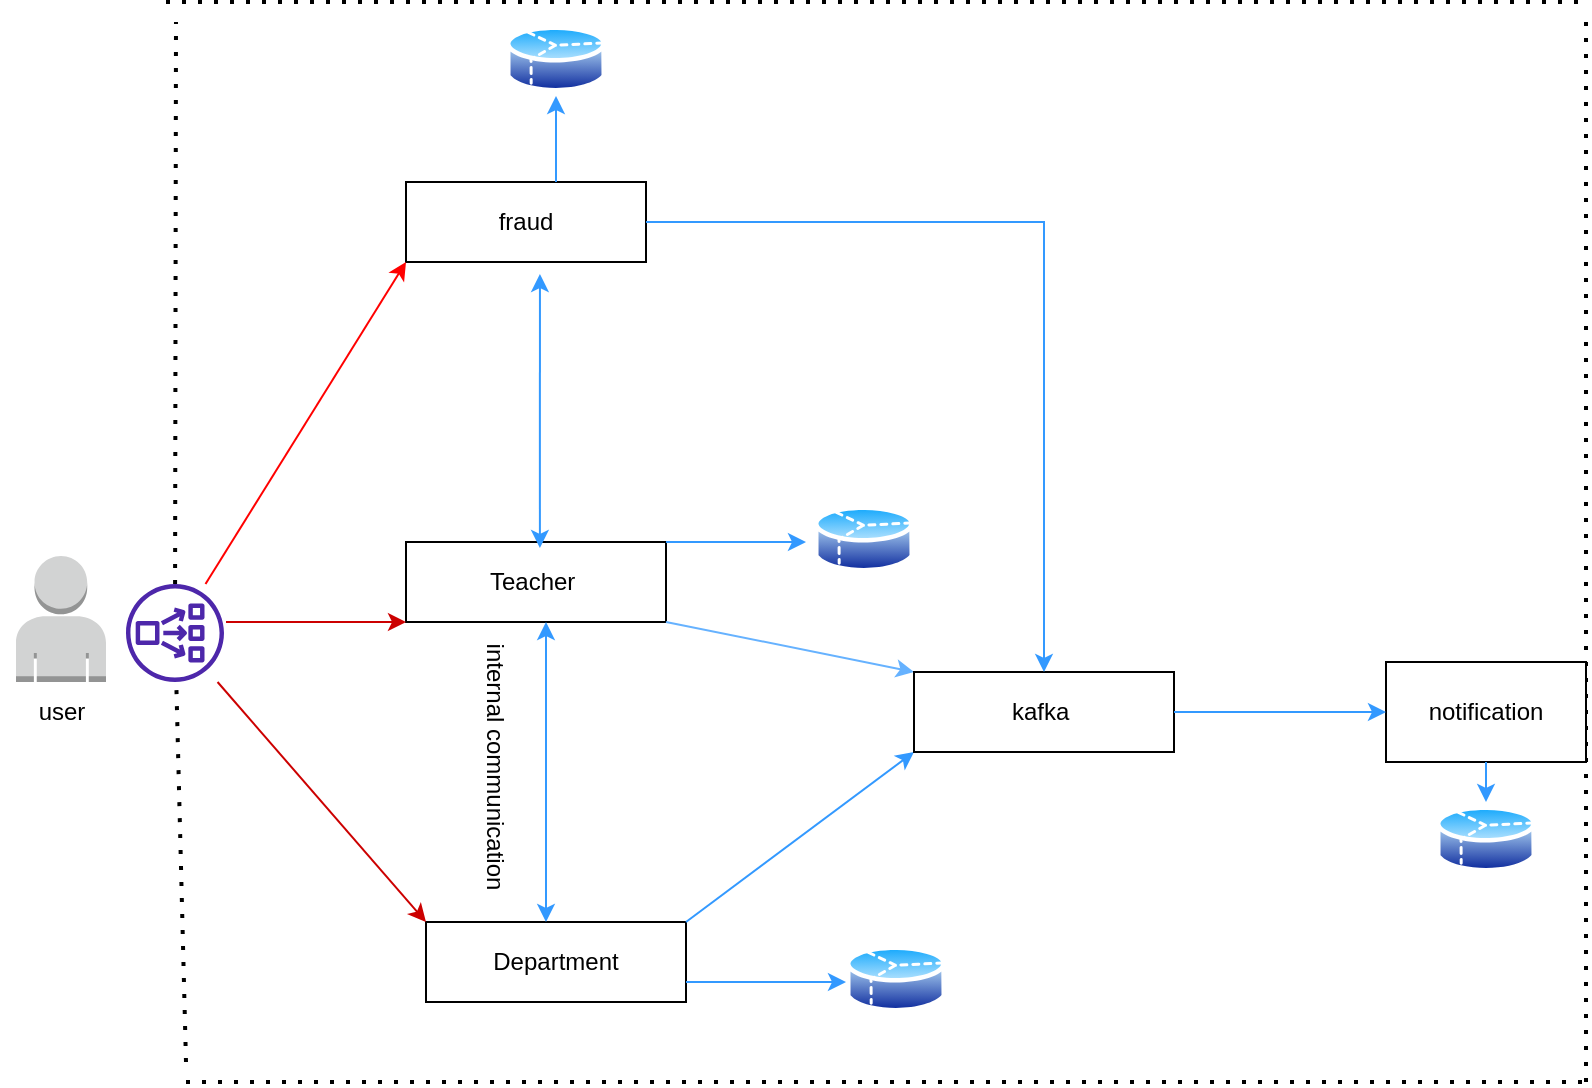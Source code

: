 <mxfile version="20.0.1" type="github"><diagram id="9R0csGZi4i5DLt_ZqTFD" name="Page-1"><mxGraphModel dx="868" dy="450" grid="1" gridSize="10" guides="1" tooltips="1" connect="1" arrows="1" fold="1" page="1" pageScale="1" pageWidth="827" pageHeight="1169" math="0" shadow="0"><root><mxCell id="0"/><mxCell id="1" parent="0"/><mxCell id="JgDf89nHTY2t0nPCmXQh-1" value="" style="endArrow=none;dashed=1;html=1;dashPattern=1 3;strokeWidth=2;rounded=0;startArrow=none;" edge="1" parent="1" source="JgDf89nHTY2t0nPCmXQh-61"><mxGeometry width="50" height="50" relative="1" as="geometry"><mxPoint x="142" y="920" as="sourcePoint"/><mxPoint x="95" y="390" as="targetPoint"/></mxGeometry></mxCell><mxCell id="JgDf89nHTY2t0nPCmXQh-2" value="" style="endArrow=none;dashed=1;html=1;dashPattern=1 3;strokeWidth=2;rounded=0;" edge="1" parent="1"><mxGeometry width="50" height="50" relative="1" as="geometry"><mxPoint x="90" y="380" as="sourcePoint"/><mxPoint x="800" y="380" as="targetPoint"/></mxGeometry></mxCell><mxCell id="JgDf89nHTY2t0nPCmXQh-3" value="" style="endArrow=none;dashed=1;html=1;dashPattern=1 3;strokeWidth=2;rounded=0;" edge="1" parent="1"><mxGeometry width="50" height="50" relative="1" as="geometry"><mxPoint x="100" y="920" as="sourcePoint"/><mxPoint x="800" y="920" as="targetPoint"/></mxGeometry></mxCell><mxCell id="JgDf89nHTY2t0nPCmXQh-4" value="" style="endArrow=none;dashed=1;html=1;dashPattern=1 3;strokeWidth=2;rounded=0;" edge="1" parent="1"><mxGeometry width="50" height="50" relative="1" as="geometry"><mxPoint x="800" y="920" as="sourcePoint"/><mxPoint x="800" y="390" as="targetPoint"/></mxGeometry></mxCell><mxCell id="JgDf89nHTY2t0nPCmXQh-15" value="Teacher&amp;nbsp;" style="rounded=0;whiteSpace=wrap;html=1;" vertex="1" parent="1"><mxGeometry x="210" y="650" width="130" height="40" as="geometry"/></mxCell><mxCell id="JgDf89nHTY2t0nPCmXQh-16" value="Department" style="rounded=0;whiteSpace=wrap;html=1;" vertex="1" parent="1"><mxGeometry x="220" y="840" width="130" height="40" as="geometry"/></mxCell><mxCell id="JgDf89nHTY2t0nPCmXQh-17" value="fraud" style="rounded=0;whiteSpace=wrap;html=1;" vertex="1" parent="1"><mxGeometry x="210" y="470" width="120" height="40" as="geometry"/></mxCell><mxCell id="JgDf89nHTY2t0nPCmXQh-39" value="internal communication" style="text;html=1;strokeColor=none;fillColor=none;align=center;verticalAlign=middle;whiteSpace=wrap;rounded=0;rotation=90;" vertex="1" parent="1"><mxGeometry x="190" y="750" width="130" height="25" as="geometry"/></mxCell><mxCell id="JgDf89nHTY2t0nPCmXQh-41" value="" style="endArrow=classic;html=1;rounded=0;exitX=1;exitY=1;exitDx=0;exitDy=0;strokeColor=#66B2FF;entryX=0;entryY=0;entryDx=0;entryDy=0;" edge="1" parent="1" source="JgDf89nHTY2t0nPCmXQh-15" target="JgDf89nHTY2t0nPCmXQh-43"><mxGeometry width="50" height="50" relative="1" as="geometry"><mxPoint x="390" y="770" as="sourcePoint"/><mxPoint x="480" y="680" as="targetPoint"/></mxGeometry></mxCell><mxCell id="JgDf89nHTY2t0nPCmXQh-42" value="" style="endArrow=classic;html=1;rounded=0;strokeColor=#3399FF;entryX=0;entryY=1;entryDx=0;entryDy=0;" edge="1" parent="1" target="JgDf89nHTY2t0nPCmXQh-43"><mxGeometry width="50" height="50" relative="1" as="geometry"><mxPoint x="350" y="840" as="sourcePoint"/><mxPoint x="480" y="750" as="targetPoint"/></mxGeometry></mxCell><mxCell id="JgDf89nHTY2t0nPCmXQh-43" value="kafka&amp;nbsp;" style="rounded=0;whiteSpace=wrap;html=1;" vertex="1" parent="1"><mxGeometry x="464" y="715" width="130" height="40" as="geometry"/></mxCell><mxCell id="JgDf89nHTY2t0nPCmXQh-45" value="notification" style="rounded=0;whiteSpace=wrap;html=1;" vertex="1" parent="1"><mxGeometry x="700" y="710" width="100" height="50" as="geometry"/></mxCell><mxCell id="JgDf89nHTY2t0nPCmXQh-47" value="" style="endArrow=classic;html=1;rounded=0;strokeColor=#3399FF;entryX=0;entryY=0.5;entryDx=0;entryDy=0;exitX=1;exitY=0.5;exitDx=0;exitDy=0;" edge="1" parent="1" source="JgDf89nHTY2t0nPCmXQh-43" target="JgDf89nHTY2t0nPCmXQh-45"><mxGeometry width="50" height="50" relative="1" as="geometry"><mxPoint x="610" y="735" as="sourcePoint"/><mxPoint x="660" y="685" as="targetPoint"/></mxGeometry></mxCell><mxCell id="JgDf89nHTY2t0nPCmXQh-53" value="" style="endArrow=classic;html=1;rounded=0;strokeColor=#3399FF;" edge="1" parent="1"><mxGeometry width="50" height="50" relative="1" as="geometry"><mxPoint x="350" y="870" as="sourcePoint"/><mxPoint x="430" y="870" as="targetPoint"/></mxGeometry></mxCell><mxCell id="JgDf89nHTY2t0nPCmXQh-57" value="" style="endArrow=classic;html=1;rounded=0;strokeColor=#3399FF;" edge="1" parent="1"><mxGeometry width="50" height="50" relative="1" as="geometry"><mxPoint x="340" y="650" as="sourcePoint"/><mxPoint x="410" y="650" as="targetPoint"/></mxGeometry></mxCell><mxCell id="JgDf89nHTY2t0nPCmXQh-59" value="" style="endArrow=classic;html=1;rounded=0;strokeColor=#3399FF;entryX=0.5;entryY=0;entryDx=0;entryDy=0;entryPerimeter=0;exitX=0.5;exitY=1;exitDx=0;exitDy=0;" edge="1" parent="1" source="JgDf89nHTY2t0nPCmXQh-45"><mxGeometry width="50" height="50" relative="1" as="geometry"><mxPoint x="680" y="825" as="sourcePoint"/><mxPoint x="750" y="780" as="targetPoint"/></mxGeometry></mxCell><mxCell id="JgDf89nHTY2t0nPCmXQh-61" value="" style="sketch=0;outlineConnect=0;fontColor=#232F3E;gradientColor=none;fillColor=#4D27AA;strokeColor=none;dashed=0;verticalLabelPosition=bottom;verticalAlign=top;align=center;html=1;fontSize=12;fontStyle=0;aspect=fixed;pointerEvents=1;shape=mxgraph.aws4.network_load_balancer;" vertex="1" parent="1"><mxGeometry x="70" y="671" width="49" height="49" as="geometry"/></mxCell><mxCell id="JgDf89nHTY2t0nPCmXQh-62" value="" style="endArrow=none;dashed=1;html=1;dashPattern=1 3;strokeWidth=2;rounded=0;" edge="1" parent="1" target="JgDf89nHTY2t0nPCmXQh-61"><mxGeometry width="50" height="50" relative="1" as="geometry"><mxPoint x="100" y="910" as="sourcePoint"/><mxPoint x="142" y="520" as="targetPoint"/></mxGeometry></mxCell><mxCell id="JgDf89nHTY2t0nPCmXQh-63" value="" style="endArrow=classic;html=1;rounded=0;strokeColor=#CC0000;entryX=0;entryY=1;entryDx=0;entryDy=0;" edge="1" parent="1" target="JgDf89nHTY2t0nPCmXQh-15"><mxGeometry width="50" height="50" relative="1" as="geometry"><mxPoint x="120" y="690" as="sourcePoint"/><mxPoint x="200" y="580" as="targetPoint"/></mxGeometry></mxCell><mxCell id="JgDf89nHTY2t0nPCmXQh-64" value="" style="endArrow=classic;html=1;rounded=0;strokeColor=#CC0000;entryX=0;entryY=0;entryDx=0;entryDy=0;" edge="1" parent="1" source="JgDf89nHTY2t0nPCmXQh-61" target="JgDf89nHTY2t0nPCmXQh-16"><mxGeometry width="50" height="50" relative="1" as="geometry"><mxPoint x="170" y="740" as="sourcePoint"/><mxPoint x="130" y="915" as="targetPoint"/></mxGeometry></mxCell><mxCell id="JgDf89nHTY2t0nPCmXQh-65" value="" style="endArrow=classic;html=1;rounded=0;strokeColor=#FF0000;entryX=0;entryY=1;entryDx=0;entryDy=0;" edge="1" parent="1" source="JgDf89nHTY2t0nPCmXQh-61" target="JgDf89nHTY2t0nPCmXQh-17"><mxGeometry width="50" height="50" relative="1" as="geometry"><mxPoint x="120" y="700" as="sourcePoint"/><mxPoint x="440" y="720" as="targetPoint"/></mxGeometry></mxCell><mxCell id="JgDf89nHTY2t0nPCmXQh-73" value="" style="outlineConnect=0;dashed=0;verticalLabelPosition=bottom;verticalAlign=top;align=center;html=1;shape=mxgraph.aws3.user;fillColor=#D2D3D3;gradientColor=none;" vertex="1" parent="1"><mxGeometry x="15" y="657" width="45" height="63" as="geometry"/></mxCell><mxCell id="JgDf89nHTY2t0nPCmXQh-74" value="user" style="text;html=1;strokeColor=none;fillColor=none;align=center;verticalAlign=middle;whiteSpace=wrap;rounded=0;" vertex="1" parent="1"><mxGeometry x="7.5" y="720" width="60" height="30" as="geometry"/></mxCell><mxCell id="JgDf89nHTY2t0nPCmXQh-75" value="" style="aspect=fixed;perimeter=ellipsePerimeter;html=1;align=center;shadow=0;dashed=0;spacingTop=3;image;image=img/lib/active_directory/database_partition_3.svg;" vertex="1" parent="1"><mxGeometry x="414" y="630" width="50" height="37" as="geometry"/></mxCell><mxCell id="JgDf89nHTY2t0nPCmXQh-76" value="" style="aspect=fixed;perimeter=ellipsePerimeter;html=1;align=center;shadow=0;dashed=0;spacingTop=3;image;image=img/lib/active_directory/database_partition_3.svg;" vertex="1" parent="1"><mxGeometry x="260" y="390" width="50" height="37" as="geometry"/></mxCell><mxCell id="JgDf89nHTY2t0nPCmXQh-78" value="" style="aspect=fixed;perimeter=ellipsePerimeter;html=1;align=center;shadow=0;dashed=0;spacingTop=3;image;image=img/lib/active_directory/database_partition_3.svg;" vertex="1" parent="1"><mxGeometry x="430" y="850" width="50" height="37" as="geometry"/></mxCell><mxCell id="JgDf89nHTY2t0nPCmXQh-79" value="" style="aspect=fixed;perimeter=ellipsePerimeter;html=1;align=center;shadow=0;dashed=0;spacingTop=3;image;image=img/lib/active_directory/database_partition_3.svg;" vertex="1" parent="1"><mxGeometry x="725" y="780" width="50" height="37" as="geometry"/></mxCell><mxCell id="JgDf89nHTY2t0nPCmXQh-81" value="" style="endArrow=classic;startArrow=classic;html=1;rounded=0;strokeColor=#3399FF;" edge="1" parent="1"><mxGeometry width="50" height="50" relative="1" as="geometry"><mxPoint x="280" y="840" as="sourcePoint"/><mxPoint x="280" y="690" as="targetPoint"/></mxGeometry></mxCell><mxCell id="JgDf89nHTY2t0nPCmXQh-94" value="" style="edgeStyle=segmentEdgeStyle;endArrow=classic;html=1;rounded=0;strokeColor=#3399FF;entryX=0.5;entryY=0;entryDx=0;entryDy=0;" edge="1" parent="1" target="JgDf89nHTY2t0nPCmXQh-43"><mxGeometry width="50" height="50" relative="1" as="geometry"><mxPoint x="330" y="490" as="sourcePoint"/><mxPoint x="380" y="440" as="targetPoint"/></mxGeometry></mxCell><mxCell id="JgDf89nHTY2t0nPCmXQh-95" value="" style="endArrow=classic;startArrow=classic;html=1;rounded=0;strokeColor=#3399FF;entryX=0.558;entryY=1.15;entryDx=0;entryDy=0;entryPerimeter=0;exitX=0.515;exitY=0.075;exitDx=0;exitDy=0;exitPerimeter=0;" edge="1" parent="1" source="JgDf89nHTY2t0nPCmXQh-15" target="JgDf89nHTY2t0nPCmXQh-17"><mxGeometry width="50" height="50" relative="1" as="geometry"><mxPoint x="280" y="617" as="sourcePoint"/><mxPoint x="330" y="567" as="targetPoint"/></mxGeometry></mxCell><mxCell id="JgDf89nHTY2t0nPCmXQh-96" value="" style="endArrow=classic;html=1;rounded=0;strokeColor=#3399FF;entryX=0.5;entryY=1;entryDx=0;entryDy=0;exitX=0.625;exitY=0;exitDx=0;exitDy=0;exitPerimeter=0;" edge="1" parent="1" source="JgDf89nHTY2t0nPCmXQh-17" target="JgDf89nHTY2t0nPCmXQh-76"><mxGeometry width="50" height="50" relative="1" as="geometry"><mxPoint x="280" y="470" as="sourcePoint"/><mxPoint x="330" y="420" as="targetPoint"/></mxGeometry></mxCell></root></mxGraphModel></diagram></mxfile>